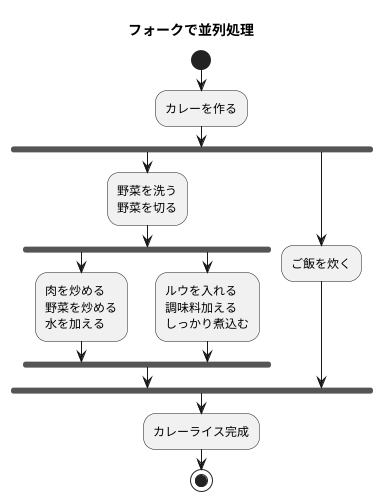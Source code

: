 @startuml 並列処理
title フォークで並列処理
start
:カレーを作る;
fork
:野菜を洗う
野菜を切る;
fork
:肉を炒める
野菜を炒める
水を加える;
fork again
:ルウを入れる
調味料加える
しっかり煮込む;
end fork
fork again
:ご飯を炊く;
end fork
:カレーライス完成;
stop
@enduml